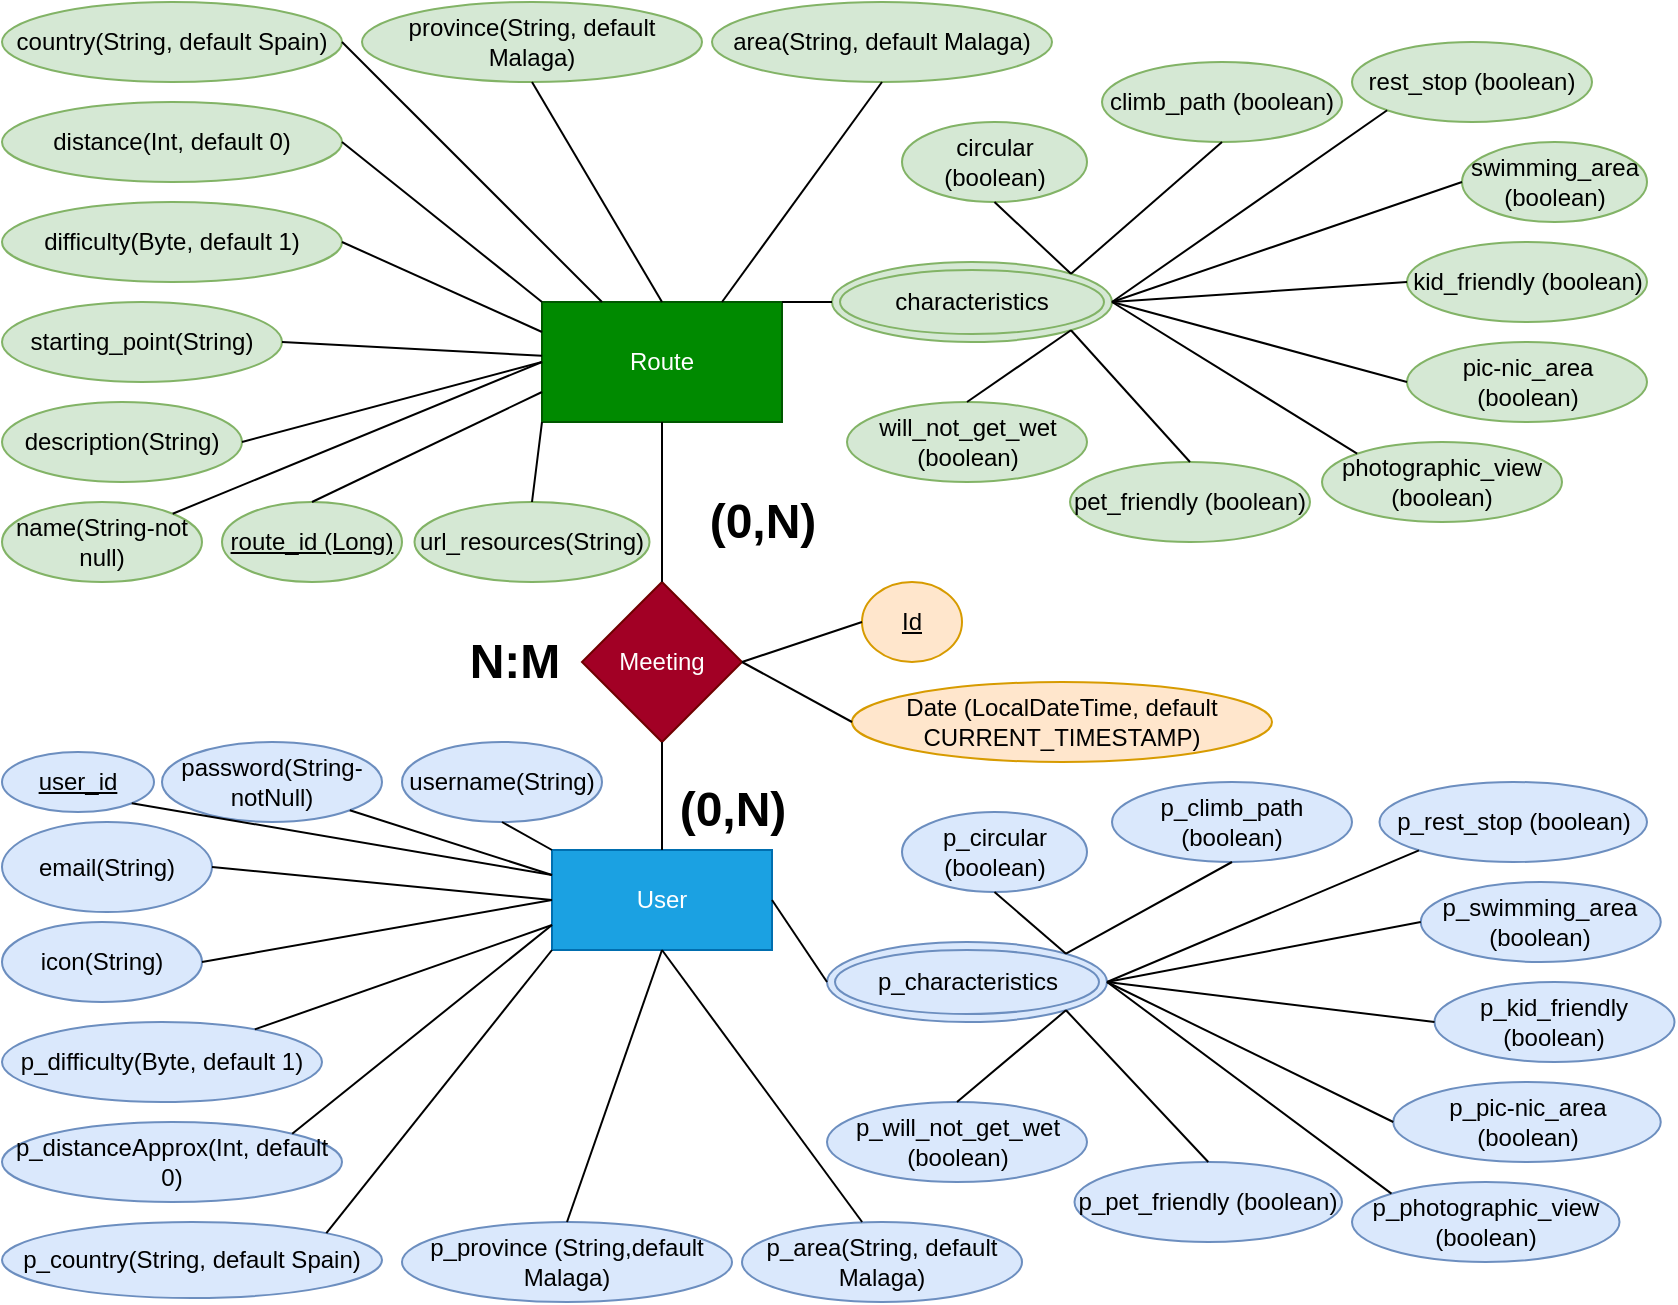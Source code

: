 <mxfile version="24.7.10">
  <diagram id="R2lEEEUBdFMjLlhIrx00" name="Page-1">
    <mxGraphModel dx="794" dy="454" grid="1" gridSize="10" guides="1" tooltips="1" connect="1" arrows="1" fold="1" page="1" pageScale="1" pageWidth="850" pageHeight="1100" math="0" shadow="0" extFonts="Permanent Marker^https://fonts.googleapis.com/css?family=Permanent+Marker">
      <root>
        <mxCell id="0" />
        <mxCell id="1" parent="0" />
        <mxCell id="VhhlfXbD_9GwfbsZCxs5-2" value="Route" style="rounded=0;whiteSpace=wrap;html=1;fillColor=#008a00;fontColor=#ffffff;strokeColor=#005700;" parent="1" vertex="1">
          <mxGeometry x="280" y="160" width="120" height="60" as="geometry" />
        </mxCell>
        <mxCell id="VhhlfXbD_9GwfbsZCxs5-3" value="&lt;u&gt;route_id (Long)&lt;/u&gt;" style="ellipse;whiteSpace=wrap;html=1;fillColor=#d5e8d4;strokeColor=#82b366;" parent="1" vertex="1">
          <mxGeometry x="120" y="260" width="90" height="40" as="geometry" />
        </mxCell>
        <mxCell id="VhhlfXbD_9GwfbsZCxs5-4" value="name(String-not null)" style="ellipse;whiteSpace=wrap;html=1;fillColor=#d5e8d4;strokeColor=#82b366;" parent="1" vertex="1">
          <mxGeometry x="10" y="260" width="100" height="40" as="geometry" />
        </mxCell>
        <mxCell id="VhhlfXbD_9GwfbsZCxs5-5" value="description(String)" style="ellipse;whiteSpace=wrap;html=1;fillColor=#d5e8d4;strokeColor=#82b366;" parent="1" vertex="1">
          <mxGeometry x="10" y="210" width="120" height="40" as="geometry" />
        </mxCell>
        <mxCell id="VhhlfXbD_9GwfbsZCxs5-6" value="starting_point(String)" style="ellipse;whiteSpace=wrap;html=1;fillColor=#d5e8d4;strokeColor=#82b366;" parent="1" vertex="1">
          <mxGeometry x="10" y="160" width="140" height="40" as="geometry" />
        </mxCell>
        <mxCell id="VhhlfXbD_9GwfbsZCxs5-10" value="area(String, default Malaga)" style="ellipse;whiteSpace=wrap;html=1;fillColor=#d5e8d4;strokeColor=#82b366;" parent="1" vertex="1">
          <mxGeometry x="365" y="10" width="170" height="40" as="geometry" />
        </mxCell>
        <mxCell id="VhhlfXbD_9GwfbsZCxs5-12" value="" style="endArrow=none;html=1;rounded=0;exitX=1;exitY=0;exitDx=0;exitDy=0;entryX=0;entryY=0.5;entryDx=0;entryDy=0;" parent="1" source="VhhlfXbD_9GwfbsZCxs5-4" target="VhhlfXbD_9GwfbsZCxs5-2" edge="1">
          <mxGeometry width="50" height="50" relative="1" as="geometry">
            <mxPoint x="400" y="100" as="sourcePoint" />
            <mxPoint x="450" y="50" as="targetPoint" />
          </mxGeometry>
        </mxCell>
        <mxCell id="VhhlfXbD_9GwfbsZCxs5-13" value="" style="endArrow=none;html=1;rounded=0;exitX=1;exitY=0.5;exitDx=0;exitDy=0;entryX=0;entryY=0.5;entryDx=0;entryDy=0;" parent="1" source="VhhlfXbD_9GwfbsZCxs5-5" target="VhhlfXbD_9GwfbsZCxs5-2" edge="1">
          <mxGeometry width="50" height="50" relative="1" as="geometry">
            <mxPoint x="400" y="100" as="sourcePoint" />
            <mxPoint x="360" y="160" as="targetPoint" />
          </mxGeometry>
        </mxCell>
        <mxCell id="VhhlfXbD_9GwfbsZCxs5-14" value="" style="endArrow=none;html=1;rounded=0;exitX=1;exitY=0.5;exitDx=0;exitDy=0;" parent="1" source="VhhlfXbD_9GwfbsZCxs5-6" target="VhhlfXbD_9GwfbsZCxs5-2" edge="1">
          <mxGeometry width="50" height="50" relative="1" as="geometry">
            <mxPoint x="400" y="100" as="sourcePoint" />
            <mxPoint x="450" y="50" as="targetPoint" />
          </mxGeometry>
        </mxCell>
        <mxCell id="VhhlfXbD_9GwfbsZCxs5-17" value="" style="endArrow=none;html=1;rounded=0;entryX=0.5;entryY=1;entryDx=0;entryDy=0;exitX=0.75;exitY=0;exitDx=0;exitDy=0;" parent="1" source="VhhlfXbD_9GwfbsZCxs5-2" target="VhhlfXbD_9GwfbsZCxs5-10" edge="1">
          <mxGeometry width="50" height="50" relative="1" as="geometry">
            <mxPoint x="400" y="100" as="sourcePoint" />
            <mxPoint x="450" y="50" as="targetPoint" />
            <Array as="points" />
          </mxGeometry>
        </mxCell>
        <mxCell id="VhhlfXbD_9GwfbsZCxs5-18" value="" style="endArrow=none;html=1;rounded=0;exitX=0.5;exitY=0;exitDx=0;exitDy=0;entryX=0;entryY=0.75;entryDx=0;entryDy=0;" parent="1" source="VhhlfXbD_9GwfbsZCxs5-3" target="VhhlfXbD_9GwfbsZCxs5-2" edge="1">
          <mxGeometry width="50" height="50" relative="1" as="geometry">
            <mxPoint x="400" y="100" as="sourcePoint" />
            <mxPoint x="450" y="50" as="targetPoint" />
          </mxGeometry>
        </mxCell>
        <mxCell id="VhhlfXbD_9GwfbsZCxs5-19" value="Meeting" style="rhombus;whiteSpace=wrap;html=1;fillColor=#a20025;fontColor=#ffffff;strokeColor=#6F0000;" parent="1" vertex="1">
          <mxGeometry x="300" y="300" width="80" height="80" as="geometry" />
        </mxCell>
        <mxCell id="VhhlfXbD_9GwfbsZCxs5-20" value="Date (LocalDateTime, default CURRENT_TIMESTAMP)" style="ellipse;whiteSpace=wrap;html=1;fillColor=#ffe6cc;strokeColor=#d79b00;" parent="1" vertex="1">
          <mxGeometry x="435" y="350" width="210" height="40" as="geometry" />
        </mxCell>
        <mxCell id="VhhlfXbD_9GwfbsZCxs5-26" value="" style="endArrow=none;html=1;rounded=0;exitX=1;exitY=0.5;exitDx=0;exitDy=0;entryX=0;entryY=0.5;entryDx=0;entryDy=0;" parent="1" source="VhhlfXbD_9GwfbsZCxs5-19" target="VhhlfXbD_9GwfbsZCxs5-20" edge="1">
          <mxGeometry width="50" height="50" relative="1" as="geometry">
            <mxPoint x="400" y="420" as="sourcePoint" />
            <mxPoint x="440" y="420" as="targetPoint" />
            <Array as="points" />
          </mxGeometry>
        </mxCell>
        <mxCell id="VhhlfXbD_9GwfbsZCxs5-32" value="" style="endArrow=none;html=1;rounded=0;entryX=0.5;entryY=0;entryDx=0;entryDy=0;exitX=0.5;exitY=1;exitDx=0;exitDy=0;" parent="1" source="VhhlfXbD_9GwfbsZCxs5-2" target="VhhlfXbD_9GwfbsZCxs5-19" edge="1">
          <mxGeometry width="50" height="50" relative="1" as="geometry">
            <mxPoint x="400" y="100" as="sourcePoint" />
            <mxPoint x="450" y="50" as="targetPoint" />
          </mxGeometry>
        </mxCell>
        <mxCell id="VhhlfXbD_9GwfbsZCxs5-33" value="(0,N)" style="text;strokeColor=none;fillColor=none;html=1;fontSize=24;fontStyle=1;verticalAlign=middle;align=center;fontFamily=Helvetica;fontColor=default;" parent="1" vertex="1">
          <mxGeometry x="325" y="394" width="100" height="40" as="geometry" />
        </mxCell>
        <mxCell id="VhhlfXbD_9GwfbsZCxs5-35" value="N:M" style="text;strokeColor=none;fillColor=none;html=1;fontSize=24;fontStyle=1;verticalAlign=middle;align=center;" parent="1" vertex="1">
          <mxGeometry x="216.25" y="320" width="100" height="40" as="geometry" />
        </mxCell>
        <mxCell id="VhhlfXbD_9GwfbsZCxs5-36" value="User" style="rounded=0;whiteSpace=wrap;html=1;fillColor=#1ba1e2;fontColor=#ffffff;strokeColor=#006EAF;" parent="1" vertex="1">
          <mxGeometry x="285" y="434" width="110" height="50" as="geometry" />
        </mxCell>
        <mxCell id="VhhlfXbD_9GwfbsZCxs5-37" value="" style="endArrow=none;html=1;rounded=0;exitX=0.5;exitY=0;exitDx=0;exitDy=0;entryX=0.5;entryY=1;entryDx=0;entryDy=0;entryPerimeter=0;" parent="1" source="VhhlfXbD_9GwfbsZCxs5-36" target="VhhlfXbD_9GwfbsZCxs5-19" edge="1">
          <mxGeometry width="50" height="50" relative="1" as="geometry">
            <mxPoint x="410" y="480" as="sourcePoint" />
            <mxPoint x="370" y="380" as="targetPoint" />
          </mxGeometry>
        </mxCell>
        <mxCell id="VhhlfXbD_9GwfbsZCxs5-38" value="(0,N)" style="text;strokeColor=none;fillColor=none;html=1;fontSize=24;fontStyle=1;verticalAlign=middle;align=center;fontFamily=Helvetica;fontColor=default;" parent="1" vertex="1">
          <mxGeometry x="340" y="250" width="100" height="40" as="geometry" />
        </mxCell>
        <mxCell id="VhhlfXbD_9GwfbsZCxs5-39" value="&lt;span&gt;username(String)&lt;/span&gt;" style="ellipse;whiteSpace=wrap;html=1;fillColor=#dae8fc;strokeColor=#6c8ebf;fontStyle=0" parent="1" vertex="1">
          <mxGeometry x="210" y="380" width="100" height="40" as="geometry" />
        </mxCell>
        <mxCell id="VhhlfXbD_9GwfbsZCxs5-40" value="password(String-notNull)" style="ellipse;whiteSpace=wrap;html=1;fillColor=#dae8fc;strokeColor=#6c8ebf;" parent="1" vertex="1">
          <mxGeometry x="90" y="380" width="110" height="40" as="geometry" />
        </mxCell>
        <mxCell id="VhhlfXbD_9GwfbsZCxs5-43" value="email(String)" style="ellipse;whiteSpace=wrap;html=1;fillColor=#dae8fc;strokeColor=#6c8ebf;" parent="1" vertex="1">
          <mxGeometry x="10" y="420" width="105" height="45" as="geometry" />
        </mxCell>
        <mxCell id="VhhlfXbD_9GwfbsZCxs5-44" value="icon(String)" style="ellipse;whiteSpace=wrap;html=1;align=center;fillColor=#dae8fc;strokeColor=#6c8ebf;" parent="1" vertex="1">
          <mxGeometry x="10" y="470" width="100" height="40" as="geometry" />
        </mxCell>
        <mxCell id="VhhlfXbD_9GwfbsZCxs5-49" value="" style="endArrow=none;html=1;rounded=0;entryX=0;entryY=0;entryDx=0;entryDy=0;exitX=0.5;exitY=1;exitDx=0;exitDy=0;" parent="1" source="VhhlfXbD_9GwfbsZCxs5-39" target="VhhlfXbD_9GwfbsZCxs5-36" edge="1">
          <mxGeometry width="50" height="50" relative="1" as="geometry">
            <mxPoint x="425" y="420" as="sourcePoint" />
            <mxPoint x="475" y="370" as="targetPoint" />
          </mxGeometry>
        </mxCell>
        <mxCell id="VhhlfXbD_9GwfbsZCxs5-50" value="" style="endArrow=none;html=1;rounded=0;exitX=1;exitY=1;exitDx=0;exitDy=0;entryX=0;entryY=0.25;entryDx=0;entryDy=0;" parent="1" source="VhhlfXbD_9GwfbsZCxs5-40" target="VhhlfXbD_9GwfbsZCxs5-36" edge="1">
          <mxGeometry width="50" height="50" relative="1" as="geometry">
            <mxPoint x="425" y="420" as="sourcePoint" />
            <mxPoint x="475" y="370" as="targetPoint" />
          </mxGeometry>
        </mxCell>
        <mxCell id="VhhlfXbD_9GwfbsZCxs5-51" value="" style="endArrow=none;html=1;rounded=0;entryX=0;entryY=0.5;entryDx=0;entryDy=0;exitX=1;exitY=0.5;exitDx=0;exitDy=0;" parent="1" source="VhhlfXbD_9GwfbsZCxs5-43" target="VhhlfXbD_9GwfbsZCxs5-36" edge="1">
          <mxGeometry width="50" height="50" relative="1" as="geometry">
            <mxPoint x="425" y="420" as="sourcePoint" />
            <mxPoint x="475" y="370" as="targetPoint" />
          </mxGeometry>
        </mxCell>
        <mxCell id="VhhlfXbD_9GwfbsZCxs5-52" value="" style="endArrow=none;html=1;rounded=0;exitX=1;exitY=0.5;exitDx=0;exitDy=0;entryX=0;entryY=0.5;entryDx=0;entryDy=0;" parent="1" source="VhhlfXbD_9GwfbsZCxs5-44" target="VhhlfXbD_9GwfbsZCxs5-36" edge="1">
          <mxGeometry width="50" height="50" relative="1" as="geometry">
            <mxPoint x="425" y="420" as="sourcePoint" />
            <mxPoint x="475" y="370" as="targetPoint" />
          </mxGeometry>
        </mxCell>
        <mxCell id="VhhlfXbD_9GwfbsZCxs5-61" value="difficulty(Byte, default 1)" style="ellipse;whiteSpace=wrap;html=1;fillColor=#d5e8d4;strokeColor=#82b366;" parent="1" vertex="1">
          <mxGeometry x="10" y="110" width="170" height="40" as="geometry" />
        </mxCell>
        <mxCell id="VhhlfXbD_9GwfbsZCxs5-62" value="distance(Int, default 0)" style="ellipse;whiteSpace=wrap;html=1;fillColor=#d5e8d4;strokeColor=#82b366;" parent="1" vertex="1">
          <mxGeometry x="10" y="60" width="170" height="40" as="geometry" />
        </mxCell>
        <mxCell id="VhhlfXbD_9GwfbsZCxs5-64" value="" style="endArrow=none;html=1;rounded=0;exitX=0;exitY=0.25;exitDx=0;exitDy=0;entryX=1;entryY=0.5;entryDx=0;entryDy=0;" parent="1" source="VhhlfXbD_9GwfbsZCxs5-2" target="VhhlfXbD_9GwfbsZCxs5-61" edge="1">
          <mxGeometry width="50" height="50" relative="1" as="geometry">
            <mxPoint x="430" y="420" as="sourcePoint" />
            <mxPoint x="680" y="60" as="targetPoint" />
          </mxGeometry>
        </mxCell>
        <mxCell id="VhhlfXbD_9GwfbsZCxs5-65" value="" style="endArrow=none;html=1;rounded=0;entryX=1;entryY=0.5;entryDx=0;entryDy=0;exitX=0;exitY=0;exitDx=0;exitDy=0;" parent="1" source="VhhlfXbD_9GwfbsZCxs5-2" target="VhhlfXbD_9GwfbsZCxs5-62" edge="1">
          <mxGeometry width="50" height="50" relative="1" as="geometry">
            <mxPoint x="430" y="420" as="sourcePoint" />
            <mxPoint x="480" y="370" as="targetPoint" />
          </mxGeometry>
        </mxCell>
        <mxCell id="VhhlfXbD_9GwfbsZCxs5-67" value="p_country(String, default Spain)" style="ellipse;whiteSpace=wrap;html=1;fillColor=#dae8fc;strokeColor=#6c8ebf;" parent="1" vertex="1">
          <mxGeometry x="10" y="620" width="190" height="38" as="geometry" />
        </mxCell>
        <mxCell id="VhhlfXbD_9GwfbsZCxs5-68" value="p_province (String,default Malaga)" style="ellipse;whiteSpace=wrap;html=1;fillColor=#dae8fc;strokeColor=#6c8ebf;" parent="1" vertex="1">
          <mxGeometry x="210" y="620" width="165" height="40" as="geometry" />
        </mxCell>
        <mxCell id="VhhlfXbD_9GwfbsZCxs5-69" value="p_area(String, default Malaga)" style="ellipse;whiteSpace=wrap;html=1;fillColor=#dae8fc;strokeColor=#6c8ebf;" parent="1" vertex="1">
          <mxGeometry x="380" y="620" width="140" height="40" as="geometry" />
        </mxCell>
        <mxCell id="VhhlfXbD_9GwfbsZCxs5-70" value="p_difficulty(Byte, default 1)" style="ellipse;whiteSpace=wrap;html=1;fillColor=#dae8fc;strokeColor=#6c8ebf;" parent="1" vertex="1">
          <mxGeometry x="10" y="520" width="160" height="40" as="geometry" />
        </mxCell>
        <mxCell id="VhhlfXbD_9GwfbsZCxs5-71" value="p_distanceApprox(Int, default 0)" style="ellipse;whiteSpace=wrap;html=1;fillColor=#dae8fc;strokeColor=#6c8ebf;" parent="1" vertex="1">
          <mxGeometry x="10" y="570" width="170" height="40" as="geometry" />
        </mxCell>
        <mxCell id="VhhlfXbD_9GwfbsZCxs5-73" value="" style="endArrow=none;html=1;rounded=0;exitX=0;exitY=1;exitDx=0;exitDy=0;entryX=1;entryY=0;entryDx=0;entryDy=0;" parent="1" source="VhhlfXbD_9GwfbsZCxs5-36" target="VhhlfXbD_9GwfbsZCxs5-67" edge="1">
          <mxGeometry width="50" height="50" relative="1" as="geometry">
            <mxPoint x="525" y="550" as="sourcePoint" />
            <mxPoint x="505" y="460" as="targetPoint" />
          </mxGeometry>
        </mxCell>
        <mxCell id="VhhlfXbD_9GwfbsZCxs5-74" value="" style="endArrow=none;html=1;rounded=0;entryX=0.5;entryY=0;entryDx=0;entryDy=0;" parent="1" target="VhhlfXbD_9GwfbsZCxs5-68" edge="1">
          <mxGeometry width="50" height="50" relative="1" as="geometry">
            <mxPoint x="340" y="484" as="sourcePoint" />
            <mxPoint x="575" y="500" as="targetPoint" />
          </mxGeometry>
        </mxCell>
        <mxCell id="VhhlfXbD_9GwfbsZCxs5-75" value="" style="endArrow=none;html=1;rounded=0;exitX=0;exitY=0.75;exitDx=0;exitDy=0;" parent="1" source="VhhlfXbD_9GwfbsZCxs5-36" target="VhhlfXbD_9GwfbsZCxs5-70" edge="1">
          <mxGeometry width="50" height="50" relative="1" as="geometry">
            <mxPoint x="525" y="550" as="sourcePoint" />
            <mxPoint x="575" y="500" as="targetPoint" />
          </mxGeometry>
        </mxCell>
        <mxCell id="VhhlfXbD_9GwfbsZCxs5-76" value="" style="endArrow=none;html=1;rounded=0;exitX=0;exitY=0.75;exitDx=0;exitDy=0;entryX=1;entryY=0;entryDx=0;entryDy=0;" parent="1" source="VhhlfXbD_9GwfbsZCxs5-36" target="VhhlfXbD_9GwfbsZCxs5-71" edge="1">
          <mxGeometry width="50" height="50" relative="1" as="geometry">
            <mxPoint x="525" y="550" as="sourcePoint" />
            <mxPoint x="575" y="500" as="targetPoint" />
          </mxGeometry>
        </mxCell>
        <mxCell id="VhhlfXbD_9GwfbsZCxs5-78" value="" style="endArrow=none;html=1;rounded=0;entryX=0.429;entryY=0;entryDx=0;entryDy=0;entryPerimeter=0;exitX=0.5;exitY=1;exitDx=0;exitDy=0;" parent="1" source="VhhlfXbD_9GwfbsZCxs5-36" target="VhhlfXbD_9GwfbsZCxs5-69" edge="1">
          <mxGeometry width="50" height="50" relative="1" as="geometry">
            <mxPoint x="405" y="500" as="sourcePoint" />
            <mxPoint x="575" y="500" as="targetPoint" />
          </mxGeometry>
        </mxCell>
        <mxCell id="y-Zri_72ltUfMswz9wSq-1" value="url_resources(String)" style="ellipse;whiteSpace=wrap;html=1;fillColor=#d5e8d4;strokeColor=#82b366;" parent="1" vertex="1">
          <mxGeometry x="216.25" y="260" width="117.5" height="40" as="geometry" />
        </mxCell>
        <mxCell id="y-Zri_72ltUfMswz9wSq-5" value="" style="endArrow=none;html=1;rounded=0;exitX=0.5;exitY=0;exitDx=0;exitDy=0;entryX=0;entryY=1;entryDx=0;entryDy=0;" parent="1" source="y-Zri_72ltUfMswz9wSq-1" target="VhhlfXbD_9GwfbsZCxs5-2" edge="1">
          <mxGeometry width="50" height="50" relative="1" as="geometry">
            <mxPoint x="400" y="420" as="sourcePoint" />
            <mxPoint x="450" y="370" as="targetPoint" />
          </mxGeometry>
        </mxCell>
        <mxCell id="ZBdlJ3Y1Z_AJrLMAYwne-20" value="province(String, default Malaga)" style="ellipse;whiteSpace=wrap;html=1;fillColor=#d5e8d4;strokeColor=#82b366;" parent="1" vertex="1">
          <mxGeometry x="190" y="10" width="170" height="40" as="geometry" />
        </mxCell>
        <mxCell id="ZBdlJ3Y1Z_AJrLMAYwne-21" value="country(String, default Spain)" style="ellipse;whiteSpace=wrap;html=1;fillColor=#d5e8d4;strokeColor=#82b366;" parent="1" vertex="1">
          <mxGeometry x="10" y="10" width="170" height="40" as="geometry" />
        </mxCell>
        <mxCell id="ZBdlJ3Y1Z_AJrLMAYwne-24" value="" style="endArrow=none;html=1;rounded=0;entryX=0.5;entryY=1;entryDx=0;entryDy=0;exitX=0.5;exitY=0;exitDx=0;exitDy=0;" parent="1" source="VhhlfXbD_9GwfbsZCxs5-2" target="ZBdlJ3Y1Z_AJrLMAYwne-20" edge="1">
          <mxGeometry width="50" height="50" relative="1" as="geometry">
            <mxPoint x="400" y="420" as="sourcePoint" />
            <mxPoint x="450" y="370" as="targetPoint" />
          </mxGeometry>
        </mxCell>
        <mxCell id="ZBdlJ3Y1Z_AJrLMAYwne-25" value="" style="endArrow=none;html=1;rounded=0;entryX=1;entryY=0.5;entryDx=0;entryDy=0;exitX=0.25;exitY=0;exitDx=0;exitDy=0;" parent="1" source="VhhlfXbD_9GwfbsZCxs5-2" target="ZBdlJ3Y1Z_AJrLMAYwne-21" edge="1">
          <mxGeometry width="50" height="50" relative="1" as="geometry">
            <mxPoint x="400" y="420" as="sourcePoint" />
            <mxPoint x="450" y="370" as="targetPoint" />
          </mxGeometry>
        </mxCell>
        <mxCell id="EuwvSS6BPNqvcAyoWzLB-1" value="user_id" style="ellipse;whiteSpace=wrap;html=1;fontStyle=4;fillColor=#dae8fc;strokeColor=#6c8ebf;" parent="1" vertex="1">
          <mxGeometry x="10" y="385" width="76" height="30" as="geometry" />
        </mxCell>
        <mxCell id="EuwvSS6BPNqvcAyoWzLB-2" value="" style="endArrow=none;html=1;rounded=0;exitX=0;exitY=0.25;exitDx=0;exitDy=0;entryX=1;entryY=1;entryDx=0;entryDy=0;" parent="1" source="VhhlfXbD_9GwfbsZCxs5-36" target="EuwvSS6BPNqvcAyoWzLB-1" edge="1">
          <mxGeometry width="50" height="50" relative="1" as="geometry">
            <mxPoint x="590" y="450" as="sourcePoint" />
            <mxPoint x="640" y="400" as="targetPoint" />
          </mxGeometry>
        </mxCell>
        <mxCell id="kOafwiNzkJEgBsT5kWZ8-1" value="&lt;u&gt;Id&lt;/u&gt;" style="ellipse;whiteSpace=wrap;html=1;fillColor=#ffe6cc;strokeColor=#d79b00;" parent="1" vertex="1">
          <mxGeometry x="440" y="300" width="50" height="40" as="geometry" />
        </mxCell>
        <mxCell id="kOafwiNzkJEgBsT5kWZ8-2" value="" style="endArrow=none;html=1;rounded=0;entryX=0;entryY=0.5;entryDx=0;entryDy=0;exitX=1;exitY=0.5;exitDx=0;exitDy=0;" parent="1" source="VhhlfXbD_9GwfbsZCxs5-19" target="kOafwiNzkJEgBsT5kWZ8-1" edge="1">
          <mxGeometry width="50" height="50" relative="1" as="geometry">
            <mxPoint x="400" y="420" as="sourcePoint" />
            <mxPoint x="450" y="370" as="targetPoint" />
          </mxGeometry>
        </mxCell>
        <mxCell id="yaVa793RjvjRcYHjHZCJ-1" value="characteristics" style="ellipse;shape=doubleEllipse;whiteSpace=wrap;html=1;fillColor=#d5e8d4;strokeColor=#82b366;" vertex="1" parent="1">
          <mxGeometry x="425" y="140" width="140" height="40" as="geometry" />
        </mxCell>
        <mxCell id="yaVa793RjvjRcYHjHZCJ-2" value="circular (boolean)" style="ellipse;whiteSpace=wrap;html=1;fillColor=#d5e8d4;strokeColor=#82b366;" vertex="1" parent="1">
          <mxGeometry x="460" y="70" width="92.5" height="40" as="geometry" />
        </mxCell>
        <mxCell id="yaVa793RjvjRcYHjHZCJ-3" value="swimming_area (boolean)" style="ellipse;whiteSpace=wrap;html=1;fillColor=#d5e8d4;strokeColor=#82b366;" vertex="1" parent="1">
          <mxGeometry x="740" y="80" width="92.5" height="40" as="geometry" />
        </mxCell>
        <mxCell id="yaVa793RjvjRcYHjHZCJ-4" value="photographic_view (boolean)" style="ellipse;whiteSpace=wrap;html=1;fillColor=#d5e8d4;strokeColor=#82b366;" vertex="1" parent="1">
          <mxGeometry x="670" y="230" width="120" height="40" as="geometry" />
        </mxCell>
        <mxCell id="yaVa793RjvjRcYHjHZCJ-5" value="climb_path (boolean)" style="ellipse;whiteSpace=wrap;html=1;fillColor=#d5e8d4;strokeColor=#82b366;" vertex="1" parent="1">
          <mxGeometry x="560" y="40" width="120" height="40" as="geometry" />
        </mxCell>
        <mxCell id="yaVa793RjvjRcYHjHZCJ-6" value="kid_friendly (boolean)" style="ellipse;whiteSpace=wrap;html=1;fillColor=#d5e8d4;strokeColor=#82b366;" vertex="1" parent="1">
          <mxGeometry x="712.5" y="130" width="120" height="40" as="geometry" />
        </mxCell>
        <mxCell id="yaVa793RjvjRcYHjHZCJ-7" value="will_not_get_wet (boolean)" style="ellipse;whiteSpace=wrap;html=1;fillColor=#d5e8d4;strokeColor=#82b366;" vertex="1" parent="1">
          <mxGeometry x="432.5" y="210" width="120" height="40" as="geometry" />
        </mxCell>
        <mxCell id="yaVa793RjvjRcYHjHZCJ-8" value="" style="endArrow=none;html=1;rounded=0;entryX=1;entryY=0;entryDx=0;entryDy=0;exitX=0.5;exitY=1;exitDx=0;exitDy=0;" edge="1" parent="1" source="yaVa793RjvjRcYHjHZCJ-2" target="yaVa793RjvjRcYHjHZCJ-1">
          <mxGeometry width="50" height="50" relative="1" as="geometry">
            <mxPoint x="740" y="180" as="sourcePoint" />
            <mxPoint x="790" y="130" as="targetPoint" />
          </mxGeometry>
        </mxCell>
        <mxCell id="yaVa793RjvjRcYHjHZCJ-9" value="" style="endArrow=none;html=1;rounded=0;entryX=0;entryY=0.5;entryDx=0;entryDy=0;exitX=1;exitY=0.5;exitDx=0;exitDy=0;" edge="1" parent="1" source="yaVa793RjvjRcYHjHZCJ-1" target="yaVa793RjvjRcYHjHZCJ-3">
          <mxGeometry width="50" height="50" relative="1" as="geometry">
            <mxPoint x="740" y="180" as="sourcePoint" />
            <mxPoint x="790" y="130" as="targetPoint" />
          </mxGeometry>
        </mxCell>
        <mxCell id="yaVa793RjvjRcYHjHZCJ-10" value="" style="endArrow=none;html=1;rounded=0;entryX=1;entryY=0.5;entryDx=0;entryDy=0;exitX=0;exitY=0.5;exitDx=0;exitDy=0;" edge="1" parent="1" source="yaVa793RjvjRcYHjHZCJ-6" target="yaVa793RjvjRcYHjHZCJ-1">
          <mxGeometry width="50" height="50" relative="1" as="geometry">
            <mxPoint x="740" y="180" as="sourcePoint" />
            <mxPoint x="790" y="130" as="targetPoint" />
          </mxGeometry>
        </mxCell>
        <mxCell id="yaVa793RjvjRcYHjHZCJ-11" value="" style="endArrow=none;html=1;rounded=0;entryX=1;entryY=1;entryDx=0;entryDy=0;exitX=0.5;exitY=0;exitDx=0;exitDy=0;" edge="1" parent="1" source="yaVa793RjvjRcYHjHZCJ-7" target="yaVa793RjvjRcYHjHZCJ-1">
          <mxGeometry width="50" height="50" relative="1" as="geometry">
            <mxPoint x="740" y="180" as="sourcePoint" />
            <mxPoint x="790" y="130" as="targetPoint" />
          </mxGeometry>
        </mxCell>
        <mxCell id="yaVa793RjvjRcYHjHZCJ-12" value="" style="endArrow=none;html=1;rounded=0;entryX=1;entryY=0;entryDx=0;entryDy=0;exitX=0.5;exitY=1;exitDx=0;exitDy=0;" edge="1" parent="1" source="yaVa793RjvjRcYHjHZCJ-5" target="yaVa793RjvjRcYHjHZCJ-1">
          <mxGeometry width="50" height="50" relative="1" as="geometry">
            <mxPoint x="740" y="180" as="sourcePoint" />
            <mxPoint x="790" y="130" as="targetPoint" />
          </mxGeometry>
        </mxCell>
        <mxCell id="yaVa793RjvjRcYHjHZCJ-13" value="" style="endArrow=none;html=1;rounded=0;entryX=1;entryY=0.5;entryDx=0;entryDy=0;exitX=0;exitY=0;exitDx=0;exitDy=0;" edge="1" parent="1" source="yaVa793RjvjRcYHjHZCJ-4" target="yaVa793RjvjRcYHjHZCJ-1">
          <mxGeometry width="50" height="50" relative="1" as="geometry">
            <mxPoint x="740" y="180" as="sourcePoint" />
            <mxPoint x="790" y="130" as="targetPoint" />
          </mxGeometry>
        </mxCell>
        <mxCell id="yaVa793RjvjRcYHjHZCJ-14" value="p_characteristics" style="ellipse;shape=doubleEllipse;whiteSpace=wrap;html=1;fillColor=#DAE8FC;strokeColor=#6C8EBF;" vertex="1" parent="1">
          <mxGeometry x="422.5" y="480" width="140" height="40" as="geometry" />
        </mxCell>
        <mxCell id="yaVa793RjvjRcYHjHZCJ-15" value="p_circular (boolean)" style="ellipse;whiteSpace=wrap;html=1;fillColor=#DAE8FC;strokeColor=#6C8EBF;" vertex="1" parent="1">
          <mxGeometry x="460" y="415" width="92.5" height="40" as="geometry" />
        </mxCell>
        <mxCell id="yaVa793RjvjRcYHjHZCJ-16" value="p_swimming_area (boolean)" style="ellipse;whiteSpace=wrap;html=1;fillColor=#DAE8FC;strokeColor=#6C8EBF;" vertex="1" parent="1">
          <mxGeometry x="719.38" y="450" width="120" height="40" as="geometry" />
        </mxCell>
        <mxCell id="yaVa793RjvjRcYHjHZCJ-17" value="p_photographic_view (boolean)" style="ellipse;whiteSpace=wrap;html=1;fillColor=#DAE8FC;strokeColor=#6C8EBF;" vertex="1" parent="1">
          <mxGeometry x="685" y="600" width="133.75" height="40" as="geometry" />
        </mxCell>
        <mxCell id="yaVa793RjvjRcYHjHZCJ-18" value="p_climb_path (boolean)" style="ellipse;whiteSpace=wrap;html=1;fillColor=#DAE8FC;strokeColor=#6C8EBF;" vertex="1" parent="1">
          <mxGeometry x="565" y="400" width="120" height="40" as="geometry" />
        </mxCell>
        <mxCell id="yaVa793RjvjRcYHjHZCJ-19" value="p_kid_friendly (boolean)" style="ellipse;whiteSpace=wrap;html=1;fillColor=#DAE8FC;strokeColor=#6C8EBF;" vertex="1" parent="1">
          <mxGeometry x="726.25" y="500" width="120" height="40" as="geometry" />
        </mxCell>
        <mxCell id="yaVa793RjvjRcYHjHZCJ-20" value="p_will_not_get_wet (boolean)" style="ellipse;whiteSpace=wrap;html=1;fillColor=#DAE8FC;strokeColor=#6C8EBF;" vertex="1" parent="1">
          <mxGeometry x="422.5" y="560" width="130" height="40" as="geometry" />
        </mxCell>
        <mxCell id="yaVa793RjvjRcYHjHZCJ-21" value="" style="endArrow=none;html=1;rounded=0;entryX=1;entryY=0;entryDx=0;entryDy=0;exitX=0.5;exitY=1;exitDx=0;exitDy=0;" edge="1" parent="1" source="yaVa793RjvjRcYHjHZCJ-15" target="yaVa793RjvjRcYHjHZCJ-14">
          <mxGeometry width="50" height="50" relative="1" as="geometry">
            <mxPoint x="1256.5" y="440" as="sourcePoint" />
            <mxPoint x="1306.5" y="390" as="targetPoint" />
          </mxGeometry>
        </mxCell>
        <mxCell id="yaVa793RjvjRcYHjHZCJ-22" value="" style="endArrow=none;html=1;rounded=0;entryX=0;entryY=0.5;entryDx=0;entryDy=0;exitX=1;exitY=0.5;exitDx=0;exitDy=0;" edge="1" parent="1" source="yaVa793RjvjRcYHjHZCJ-14" target="yaVa793RjvjRcYHjHZCJ-16">
          <mxGeometry width="50" height="50" relative="1" as="geometry">
            <mxPoint x="1256.5" y="440" as="sourcePoint" />
            <mxPoint x="1306.5" y="390" as="targetPoint" />
          </mxGeometry>
        </mxCell>
        <mxCell id="yaVa793RjvjRcYHjHZCJ-23" value="" style="endArrow=none;html=1;rounded=0;entryX=1;entryY=0.5;entryDx=0;entryDy=0;exitX=0;exitY=0.5;exitDx=0;exitDy=0;" edge="1" parent="1" source="yaVa793RjvjRcYHjHZCJ-19" target="yaVa793RjvjRcYHjHZCJ-14">
          <mxGeometry width="50" height="50" relative="1" as="geometry">
            <mxPoint x="1256.5" y="440" as="sourcePoint" />
            <mxPoint x="1306.5" y="390" as="targetPoint" />
          </mxGeometry>
        </mxCell>
        <mxCell id="yaVa793RjvjRcYHjHZCJ-24" value="" style="endArrow=none;html=1;rounded=0;entryX=1;entryY=1;entryDx=0;entryDy=0;exitX=0.5;exitY=0;exitDx=0;exitDy=0;" edge="1" parent="1" source="yaVa793RjvjRcYHjHZCJ-20" target="yaVa793RjvjRcYHjHZCJ-14">
          <mxGeometry width="50" height="50" relative="1" as="geometry">
            <mxPoint x="1256.5" y="440" as="sourcePoint" />
            <mxPoint x="1306.5" y="390" as="targetPoint" />
          </mxGeometry>
        </mxCell>
        <mxCell id="yaVa793RjvjRcYHjHZCJ-25" value="" style="endArrow=none;html=1;rounded=0;entryX=1;entryY=0;entryDx=0;entryDy=0;exitX=0.5;exitY=1;exitDx=0;exitDy=0;" edge="1" parent="1" source="yaVa793RjvjRcYHjHZCJ-18" target="yaVa793RjvjRcYHjHZCJ-14">
          <mxGeometry width="50" height="50" relative="1" as="geometry">
            <mxPoint x="1256.5" y="440" as="sourcePoint" />
            <mxPoint x="1306.5" y="390" as="targetPoint" />
          </mxGeometry>
        </mxCell>
        <mxCell id="yaVa793RjvjRcYHjHZCJ-26" value="" style="endArrow=none;html=1;rounded=0;entryX=1;entryY=0.5;entryDx=0;entryDy=0;exitX=0;exitY=0;exitDx=0;exitDy=0;" edge="1" parent="1" source="yaVa793RjvjRcYHjHZCJ-17" target="yaVa793RjvjRcYHjHZCJ-14">
          <mxGeometry width="50" height="50" relative="1" as="geometry">
            <mxPoint x="1256.5" y="440" as="sourcePoint" />
            <mxPoint x="1306.5" y="390" as="targetPoint" />
          </mxGeometry>
        </mxCell>
        <mxCell id="yaVa793RjvjRcYHjHZCJ-40" value="rest_stop (boolean)" style="ellipse;whiteSpace=wrap;html=1;fillColor=#d5e8d4;strokeColor=#82b366;" vertex="1" parent="1">
          <mxGeometry x="685" y="30" width="120" height="40" as="geometry" />
        </mxCell>
        <mxCell id="yaVa793RjvjRcYHjHZCJ-41" value="pic-nic_area (boolean)" style="ellipse;whiteSpace=wrap;html=1;fillColor=#d5e8d4;strokeColor=#82b366;" vertex="1" parent="1">
          <mxGeometry x="712.5" y="180" width="120" height="40" as="geometry" />
        </mxCell>
        <mxCell id="yaVa793RjvjRcYHjHZCJ-42" value="pet_friendly (boolean)" style="ellipse;whiteSpace=wrap;html=1;fillColor=#d5e8d4;strokeColor=#82b366;" vertex="1" parent="1">
          <mxGeometry x="544" y="240" width="120" height="40" as="geometry" />
        </mxCell>
        <mxCell id="yaVa793RjvjRcYHjHZCJ-43" value="p_rest_stop (boolean)" style="ellipse;whiteSpace=wrap;html=1;fillColor=#DAE8FC;strokeColor=#6C8EBF;" vertex="1" parent="1">
          <mxGeometry x="698.75" y="400" width="133.75" height="40" as="geometry" />
        </mxCell>
        <mxCell id="yaVa793RjvjRcYHjHZCJ-44" value="p_pic-nic_area (boolean)" style="ellipse;whiteSpace=wrap;html=1;fillColor=#DAE8FC;strokeColor=#6C8EBF;" vertex="1" parent="1">
          <mxGeometry x="705.63" y="550" width="133.75" height="40" as="geometry" />
        </mxCell>
        <mxCell id="yaVa793RjvjRcYHjHZCJ-45" value="p_pet_friendly (boolean)" style="ellipse;whiteSpace=wrap;html=1;fillColor=#DAE8FC;strokeColor=#6C8EBF;" vertex="1" parent="1">
          <mxGeometry x="546.25" y="590" width="133.75" height="40" as="geometry" />
        </mxCell>
        <mxCell id="yaVa793RjvjRcYHjHZCJ-46" value="" style="endArrow=none;html=1;rounded=0;entryX=1;entryY=0.5;entryDx=0;entryDy=0;exitX=0;exitY=0.5;exitDx=0;exitDy=0;" edge="1" parent="1" source="yaVa793RjvjRcYHjHZCJ-44" target="yaVa793RjvjRcYHjHZCJ-14">
          <mxGeometry width="50" height="50" relative="1" as="geometry">
            <mxPoint x="620" y="670" as="sourcePoint" />
            <mxPoint x="670" y="620" as="targetPoint" />
          </mxGeometry>
        </mxCell>
        <mxCell id="yaVa793RjvjRcYHjHZCJ-47" value="" style="endArrow=none;html=1;rounded=0;entryX=1;entryY=1;entryDx=0;entryDy=0;exitX=0.5;exitY=0;exitDx=0;exitDy=0;" edge="1" parent="1" source="yaVa793RjvjRcYHjHZCJ-45" target="yaVa793RjvjRcYHjHZCJ-14">
          <mxGeometry width="50" height="50" relative="1" as="geometry">
            <mxPoint x="620" y="670" as="sourcePoint" />
            <mxPoint x="670" y="620" as="targetPoint" />
          </mxGeometry>
        </mxCell>
        <mxCell id="yaVa793RjvjRcYHjHZCJ-48" value="" style="endArrow=none;html=1;rounded=0;entryX=1;entryY=0.5;entryDx=0;entryDy=0;exitX=0;exitY=1;exitDx=0;exitDy=0;" edge="1" parent="1" source="yaVa793RjvjRcYHjHZCJ-43" target="yaVa793RjvjRcYHjHZCJ-14">
          <mxGeometry width="50" height="50" relative="1" as="geometry">
            <mxPoint x="620" y="670" as="sourcePoint" />
            <mxPoint x="670" y="620" as="targetPoint" />
          </mxGeometry>
        </mxCell>
        <mxCell id="yaVa793RjvjRcYHjHZCJ-49" value="" style="endArrow=none;html=1;rounded=0;entryX=1;entryY=0.5;entryDx=0;entryDy=0;exitX=0;exitY=0.5;exitDx=0;exitDy=0;" edge="1" parent="1" source="yaVa793RjvjRcYHjHZCJ-41" target="yaVa793RjvjRcYHjHZCJ-1">
          <mxGeometry width="50" height="50" relative="1" as="geometry">
            <mxPoint x="287.5" y="290" as="sourcePoint" />
            <mxPoint x="337.5" y="240" as="targetPoint" />
          </mxGeometry>
        </mxCell>
        <mxCell id="yaVa793RjvjRcYHjHZCJ-50" value="" style="endArrow=none;html=1;rounded=0;entryX=1;entryY=1;entryDx=0;entryDy=0;exitX=0.5;exitY=0;exitDx=0;exitDy=0;" edge="1" parent="1" source="yaVa793RjvjRcYHjHZCJ-42" target="yaVa793RjvjRcYHjHZCJ-1">
          <mxGeometry width="50" height="50" relative="1" as="geometry">
            <mxPoint x="287.5" y="290" as="sourcePoint" />
            <mxPoint x="337.5" y="240" as="targetPoint" />
          </mxGeometry>
        </mxCell>
        <mxCell id="yaVa793RjvjRcYHjHZCJ-51" value="" style="endArrow=none;html=1;rounded=0;entryX=1;entryY=0.5;entryDx=0;entryDy=0;exitX=0;exitY=1;exitDx=0;exitDy=0;" edge="1" parent="1" source="yaVa793RjvjRcYHjHZCJ-40" target="yaVa793RjvjRcYHjHZCJ-1">
          <mxGeometry width="50" height="50" relative="1" as="geometry">
            <mxPoint x="287.5" y="290" as="sourcePoint" />
            <mxPoint x="337.5" y="240" as="targetPoint" />
          </mxGeometry>
        </mxCell>
        <mxCell id="yaVa793RjvjRcYHjHZCJ-55" value="" style="endArrow=none;html=1;rounded=0;entryX=0;entryY=0.5;entryDx=0;entryDy=0;exitX=1;exitY=0;exitDx=0;exitDy=0;" edge="1" parent="1" source="VhhlfXbD_9GwfbsZCxs5-2" target="yaVa793RjvjRcYHjHZCJ-1">
          <mxGeometry width="50" height="50" relative="1" as="geometry">
            <mxPoint x="380" y="170" as="sourcePoint" />
            <mxPoint x="460" y="60" as="targetPoint" />
            <Array as="points" />
          </mxGeometry>
        </mxCell>
        <mxCell id="yaVa793RjvjRcYHjHZCJ-58" value="" style="endArrow=none;html=1;rounded=0;entryX=1;entryY=0.5;entryDx=0;entryDy=0;exitX=0;exitY=0.5;exitDx=0;exitDy=0;" edge="1" parent="1" source="yaVa793RjvjRcYHjHZCJ-14" target="VhhlfXbD_9GwfbsZCxs5-36">
          <mxGeometry width="50" height="50" relative="1" as="geometry">
            <mxPoint x="250" y="590" as="sourcePoint" />
            <mxPoint x="300" y="540" as="targetPoint" />
          </mxGeometry>
        </mxCell>
      </root>
    </mxGraphModel>
  </diagram>
</mxfile>
